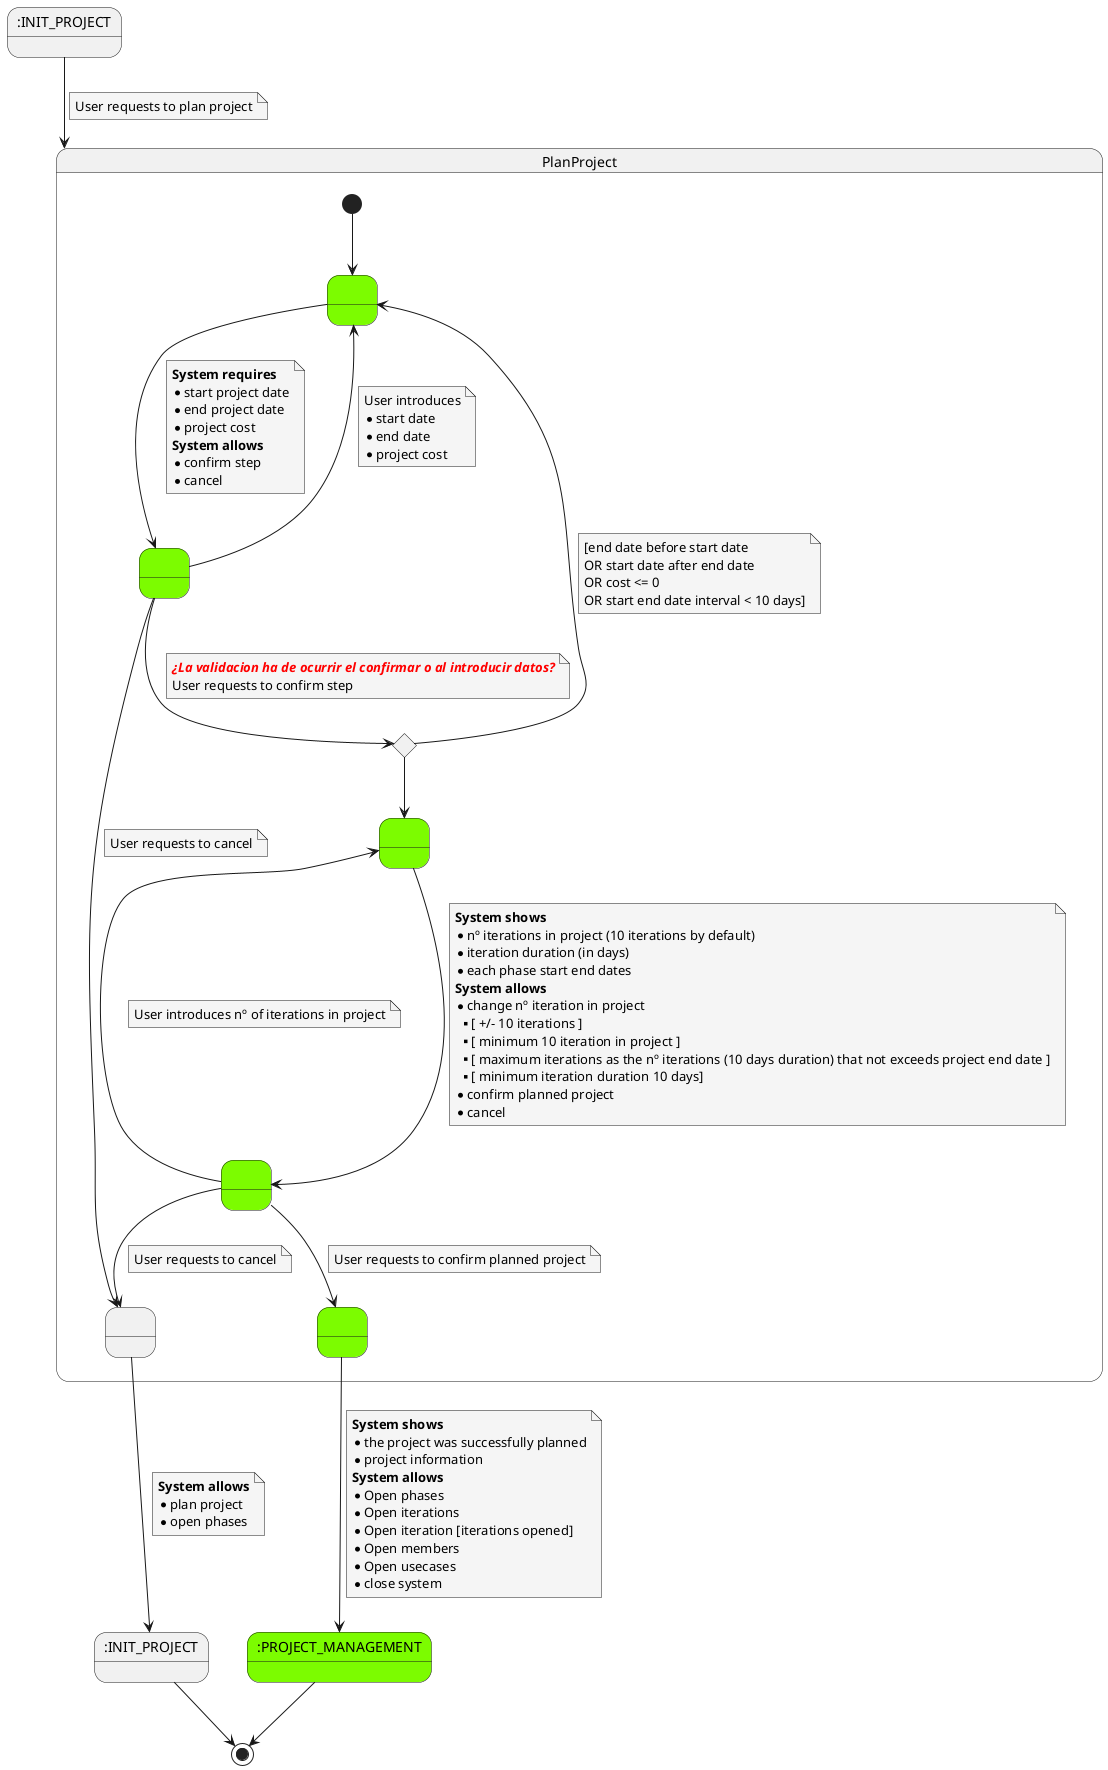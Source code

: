 @startuml

skinparam {
    NoteBackgroundColor #whiteSmoke
}

state PROJECT_MANAGEMENTEND as ":PROJECT_MANAGEMENT" #LawnGreen
state INIT_PROJECTSTART as ":INIT_PROJECT"
state INIT_PROJECTEND as ":INIT_PROJECT"

INIT_PROJECTSTART --> PlanProject
note on link
    User requests to plan project
end note

state PlanProject {
    state 1 as " " #LawnGreen
    state 2 as " " #LawnGreen
    state 3 <<choice>>
    state 4 as " " #LawnGreen
    state 5 as " " #LawnGreen
    state 6 as " " #LawnGreen
    state 10 as " "

    [*] --> 1

    1 --> 2
    note on link
    <b>System requires</b>
    * start project date
    * end project date
    * project cost
    <b>System allows</b>
    * confirm step
    * cancel
    end note

    2 --> 10
    note on link
        User requests to cancel
    end note

    2 --> 1
    note on link
        User introduces
        * start date
        * end date
        * project cost
    end note

    2 --> 3
    note on link
        <color:red><b>//¿La validacion ha de ocurrir el confirmar o al introducir datos?//</b></color>
        User requests to confirm step
    end note

    3 --> 1
    note on link
        [end date before start date
        OR start date after end date
        OR cost <= 0
        OR start end date interval < 10 days]
    end note

    3 --> 4

    4 --> 5
    note on link
        <b>System shows</b>
        * nº iterations in project (10 iterations by default)
        * iteration duration (in days)
        * each phase start end dates
        <b>System allows</b>
        * change nº iteration in project
        **[ +/- 10 iterations ]
        **[ minimum 10 iteration in project ]
        **[ maximum iterations as the nº iterations (10 days duration) that not exceeds project end date ]
        **[ minimum iteration duration 10 days]
        * confirm planned project
        * cancel
    end note

    5 --> 10
    note on link
        User requests to cancel
    end note

    10 --> INIT_PROJECTEND
    note on link
    <b>System allows</b>
    * plan project
    * open phases
    end note

    5 --> 4
    note on link
        User introduces nº of iterations in project
    end note

    5 --> 6
    note on link
        User requests to confirm planned project
    end note

    6 --> PROJECT_MANAGEMENTEND
      note on link
              <b>System shows</b>
              * the project was successfully planned
              * project information
              <b>System allows</b>
              * Open phases
              * Open iterations
              * Open iteration [iterations opened]
              * Open members
              * Open usecases
              * close system
          end note
}

INIT_PROJECTEND --> [*]
PROJECT_MANAGEMENTEND --> [*]




@enduml
